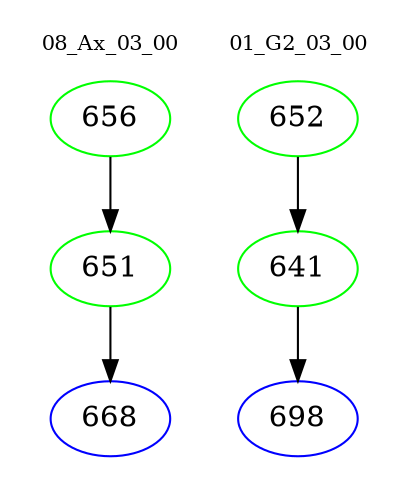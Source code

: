 digraph{
subgraph cluster_0 {
color = white
label = "08_Ax_03_00";
fontsize=10;
T0_656 [label="656", color="green"]
T0_656 -> T0_651 [color="black"]
T0_651 [label="651", color="green"]
T0_651 -> T0_668 [color="black"]
T0_668 [label="668", color="blue"]
}
subgraph cluster_1 {
color = white
label = "01_G2_03_00";
fontsize=10;
T1_652 [label="652", color="green"]
T1_652 -> T1_641 [color="black"]
T1_641 [label="641", color="green"]
T1_641 -> T1_698 [color="black"]
T1_698 [label="698", color="blue"]
}
}
